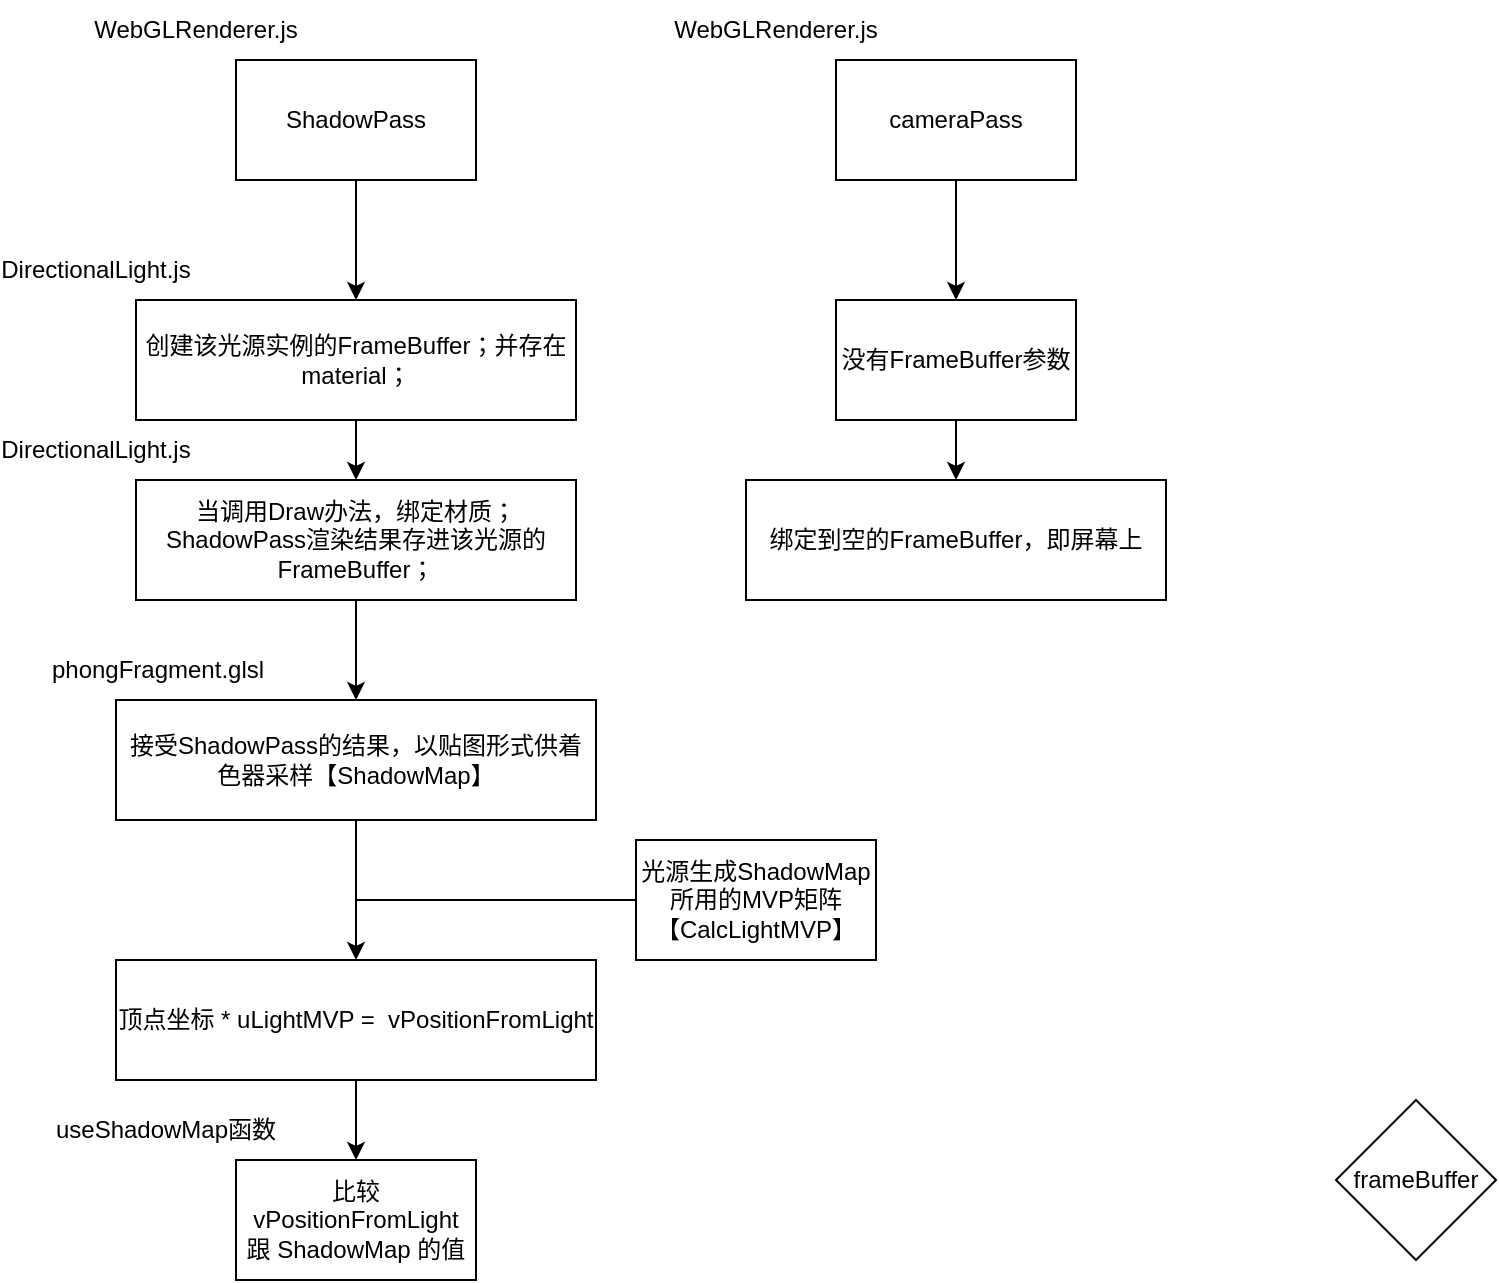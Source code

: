 <mxfile>
    <diagram id="q__paRreFVS9bwOTdF-I" name="第 1 页">
        <mxGraphModel dx="840" dy="722" grid="1" gridSize="10" guides="1" tooltips="1" connect="1" arrows="1" fold="1" page="1" pageScale="1" pageWidth="827" pageHeight="1169" math="0" shadow="0">
            <root>
                <mxCell id="0"/>
                <mxCell id="1" parent="0"/>
                <mxCell id="25" value="" style="edgeStyle=none;html=1;" parent="1" source="8" target="24" edge="1">
                    <mxGeometry relative="1" as="geometry"/>
                </mxCell>
                <mxCell id="8" value="创建该光源实例的FrameBuffer；并存在material；&lt;br&gt;" style="rounded=0;whiteSpace=wrap;html=1;" parent="1" vertex="1">
                    <mxGeometry x="120" y="300" width="220" height="60" as="geometry"/>
                </mxCell>
                <mxCell id="10" value="ShadowPass" style="rounded=0;whiteSpace=wrap;html=1;" parent="1" vertex="1">
                    <mxGeometry x="170" y="180" width="120" height="60" as="geometry"/>
                </mxCell>
                <mxCell id="11" value="" style="endArrow=classic;html=1;exitX=0.5;exitY=1;exitDx=0;exitDy=0;entryX=0.5;entryY=0;entryDx=0;entryDy=0;" parent="1" source="10" target="8" edge="1">
                    <mxGeometry width="50" height="50" relative="1" as="geometry">
                        <mxPoint x="310" y="380" as="sourcePoint"/>
                        <mxPoint x="360" y="330" as="targetPoint"/>
                    </mxGeometry>
                </mxCell>
                <mxCell id="13" value="DirectionalLight.js" style="text;html=1;strokeColor=none;fillColor=none;align=center;verticalAlign=middle;whiteSpace=wrap;rounded=0;" parent="1" vertex="1">
                    <mxGeometry x="70" y="270" width="60" height="30" as="geometry"/>
                </mxCell>
                <mxCell id="14" value="WebGLRenderer.js" style="text;html=1;strokeColor=none;fillColor=none;align=center;verticalAlign=middle;whiteSpace=wrap;rounded=0;" parent="1" vertex="1">
                    <mxGeometry x="120" y="150" width="60" height="30" as="geometry"/>
                </mxCell>
                <mxCell id="22" value="frameBuffer" style="rhombus;whiteSpace=wrap;html=1;" parent="1" vertex="1">
                    <mxGeometry x="720" y="700" width="80" height="80" as="geometry"/>
                </mxCell>
                <mxCell id="35" style="edgeStyle=none;html=1;exitX=0.5;exitY=1;exitDx=0;exitDy=0;entryX=0.5;entryY=0;entryDx=0;entryDy=0;" parent="1" source="24" target="34" edge="1">
                    <mxGeometry relative="1" as="geometry"/>
                </mxCell>
                <mxCell id="24" value="当调用Draw办法，绑定材质；&lt;br&gt;ShadowPass渲染结果存进该光源的FrameBuffer；" style="whiteSpace=wrap;html=1;rounded=0;" parent="1" vertex="1">
                    <mxGeometry x="120" y="390" width="220" height="60" as="geometry"/>
                </mxCell>
                <mxCell id="26" value="DirectionalLight.js" style="text;html=1;strokeColor=none;fillColor=none;align=center;verticalAlign=middle;whiteSpace=wrap;rounded=0;" parent="1" vertex="1">
                    <mxGeometry x="70" y="360" width="60" height="30" as="geometry"/>
                </mxCell>
                <mxCell id="30" style="edgeStyle=none;html=1;exitX=0.5;exitY=1;exitDx=0;exitDy=0;entryX=0.5;entryY=0;entryDx=0;entryDy=0;" parent="1" source="27" target="29" edge="1">
                    <mxGeometry relative="1" as="geometry"/>
                </mxCell>
                <mxCell id="27" value="cameraPass" style="rounded=0;whiteSpace=wrap;html=1;" parent="1" vertex="1">
                    <mxGeometry x="470" y="180" width="120" height="60" as="geometry"/>
                </mxCell>
                <mxCell id="28" value="WebGLRenderer.js" style="text;html=1;strokeColor=none;fillColor=none;align=center;verticalAlign=middle;whiteSpace=wrap;rounded=0;" parent="1" vertex="1">
                    <mxGeometry x="410" y="150" width="60" height="30" as="geometry"/>
                </mxCell>
                <mxCell id="33" style="edgeStyle=none;html=1;exitX=0.5;exitY=1;exitDx=0;exitDy=0;entryX=0.5;entryY=0;entryDx=0;entryDy=0;" parent="1" source="29" target="32" edge="1">
                    <mxGeometry relative="1" as="geometry"/>
                </mxCell>
                <mxCell id="29" value="没有FrameBuffer参数" style="rounded=0;whiteSpace=wrap;html=1;" parent="1" vertex="1">
                    <mxGeometry x="470" y="300" width="120" height="60" as="geometry"/>
                </mxCell>
                <mxCell id="32" value="绑定到空的FrameBuffer，即屏幕上" style="whiteSpace=wrap;html=1;rounded=0;" parent="1" vertex="1">
                    <mxGeometry x="425" y="390" width="210" height="60" as="geometry"/>
                </mxCell>
                <mxCell id="40" value="" style="edgeStyle=none;html=1;" edge="1" parent="1" source="34" target="39">
                    <mxGeometry relative="1" as="geometry"/>
                </mxCell>
                <mxCell id="34" value="接受ShadowPass的结果，以贴图形式供着色器采样【ShadowMap】" style="rounded=0;whiteSpace=wrap;html=1;" parent="1" vertex="1">
                    <mxGeometry x="110" y="500" width="240" height="60" as="geometry"/>
                </mxCell>
                <mxCell id="36" value="phongFragment.glsl" style="text;html=1;strokeColor=none;fillColor=none;align=center;verticalAlign=middle;whiteSpace=wrap;rounded=0;" parent="1" vertex="1">
                    <mxGeometry x="101" y="470" width="60" height="30" as="geometry"/>
                </mxCell>
                <mxCell id="38" value="光源生成ShadowMap所用的MVP矩阵【CalcLightMVP】" style="rounded=0;whiteSpace=wrap;html=1;" vertex="1" parent="1">
                    <mxGeometry x="370" y="570" width="120" height="60" as="geometry"/>
                </mxCell>
                <mxCell id="47" value="" style="edgeStyle=none;html=1;" edge="1" parent="1" source="39" target="46">
                    <mxGeometry relative="1" as="geometry"/>
                </mxCell>
                <mxCell id="39" value="顶点坐标 * uLightMVP =&amp;nbsp; vPositionFromLight" style="whiteSpace=wrap;html=1;rounded=0;" vertex="1" parent="1">
                    <mxGeometry x="110" y="630" width="240" height="60" as="geometry"/>
                </mxCell>
                <mxCell id="41" value="useShadowMap函数" style="text;html=1;strokeColor=none;fillColor=none;align=center;verticalAlign=middle;whiteSpace=wrap;rounded=0;" vertex="1" parent="1">
                    <mxGeometry x="70" y="700" width="130" height="30" as="geometry"/>
                </mxCell>
                <mxCell id="46" value="比较 vPositionFromLight 跟 ShadowMap 的值" style="whiteSpace=wrap;html=1;rounded=0;" vertex="1" parent="1">
                    <mxGeometry x="170" y="730" width="120" height="60" as="geometry"/>
                </mxCell>
                <mxCell id="48" value="" style="endArrow=none;html=1;entryX=0;entryY=0.5;entryDx=0;entryDy=0;" edge="1" parent="1" target="38">
                    <mxGeometry width="50" height="50" relative="1" as="geometry">
                        <mxPoint x="230" y="600" as="sourcePoint"/>
                        <mxPoint x="500" y="470" as="targetPoint"/>
                    </mxGeometry>
                </mxCell>
            </root>
        </mxGraphModel>
    </diagram>
</mxfile>